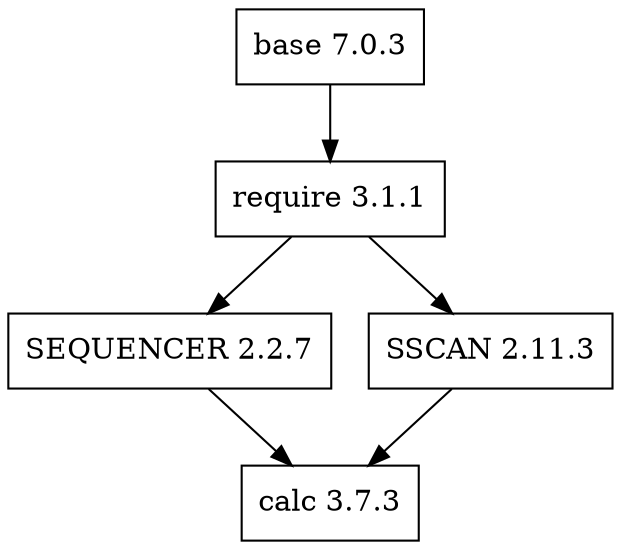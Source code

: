 digraph calc {
node [shape=record];
base [label="base 7.0.3"]
require [label="require 3.1.1"]
SEQUENCER [label="SEQUENCER 2.2.7"]
SSCAN [label="SSCAN 2.11.3"]
calc [label="calc 3.7.3"]
base -> require -> { SEQUENCER,SSCAN } ->  {  calc  } 
} 

